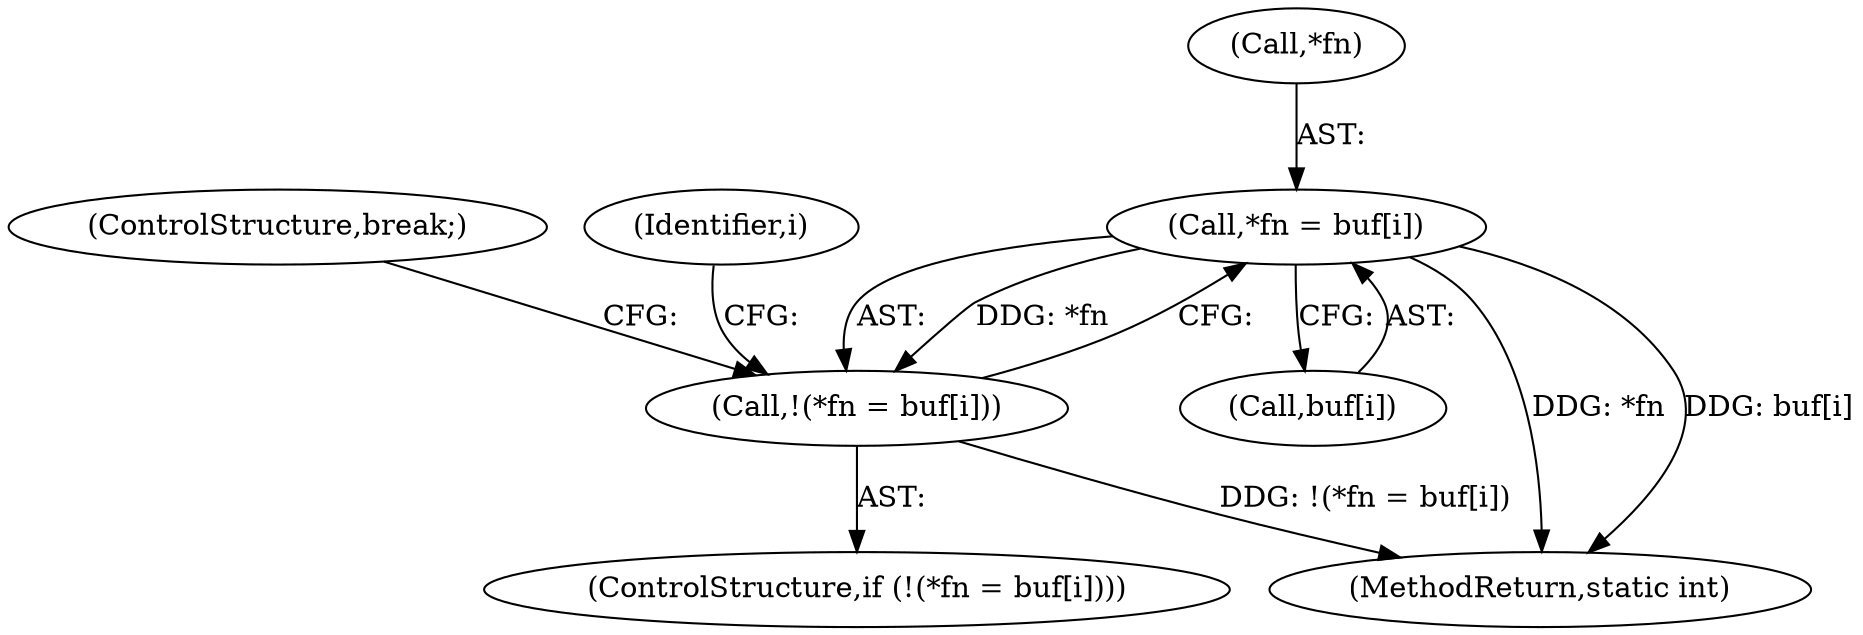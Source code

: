 digraph "0_libmspack_0b0ef9344255ff5acfac6b7af09198ac9c9756c8@array" {
"1000413" [label="(Call,*fn = buf[i])"];
"1000412" [label="(Call,!(*fn = buf[i]))"];
"1000416" [label="(Call,buf[i])"];
"1000419" [label="(ControlStructure,break;)"];
"1000512" [label="(MethodReturn,static int)"];
"1000408" [label="(Identifier,i)"];
"1000412" [label="(Call,!(*fn = buf[i]))"];
"1000413" [label="(Call,*fn = buf[i])"];
"1000414" [label="(Call,*fn)"];
"1000411" [label="(ControlStructure,if (!(*fn = buf[i])))"];
"1000413" -> "1000412"  [label="AST: "];
"1000413" -> "1000416"  [label="CFG: "];
"1000414" -> "1000413"  [label="AST: "];
"1000416" -> "1000413"  [label="AST: "];
"1000412" -> "1000413"  [label="CFG: "];
"1000413" -> "1000512"  [label="DDG: *fn"];
"1000413" -> "1000512"  [label="DDG: buf[i]"];
"1000413" -> "1000412"  [label="DDG: *fn"];
"1000412" -> "1000411"  [label="AST: "];
"1000419" -> "1000412"  [label="CFG: "];
"1000408" -> "1000412"  [label="CFG: "];
"1000412" -> "1000512"  [label="DDG: !(*fn = buf[i])"];
}
